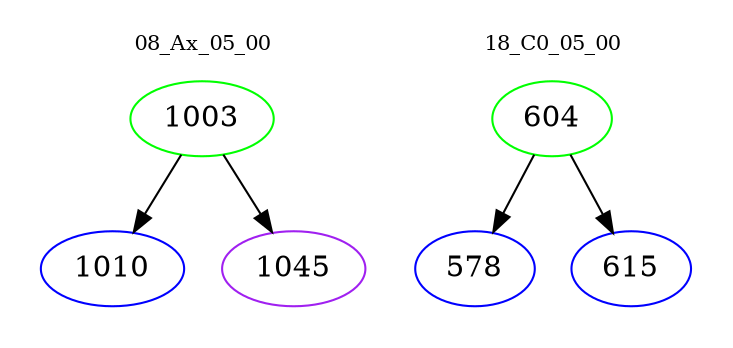 digraph{
subgraph cluster_0 {
color = white
label = "08_Ax_05_00";
fontsize=10;
T0_1003 [label="1003", color="green"]
T0_1003 -> T0_1010 [color="black"]
T0_1010 [label="1010", color="blue"]
T0_1003 -> T0_1045 [color="black"]
T0_1045 [label="1045", color="purple"]
}
subgraph cluster_1 {
color = white
label = "18_C0_05_00";
fontsize=10;
T1_604 [label="604", color="green"]
T1_604 -> T1_578 [color="black"]
T1_578 [label="578", color="blue"]
T1_604 -> T1_615 [color="black"]
T1_615 [label="615", color="blue"]
}
}
